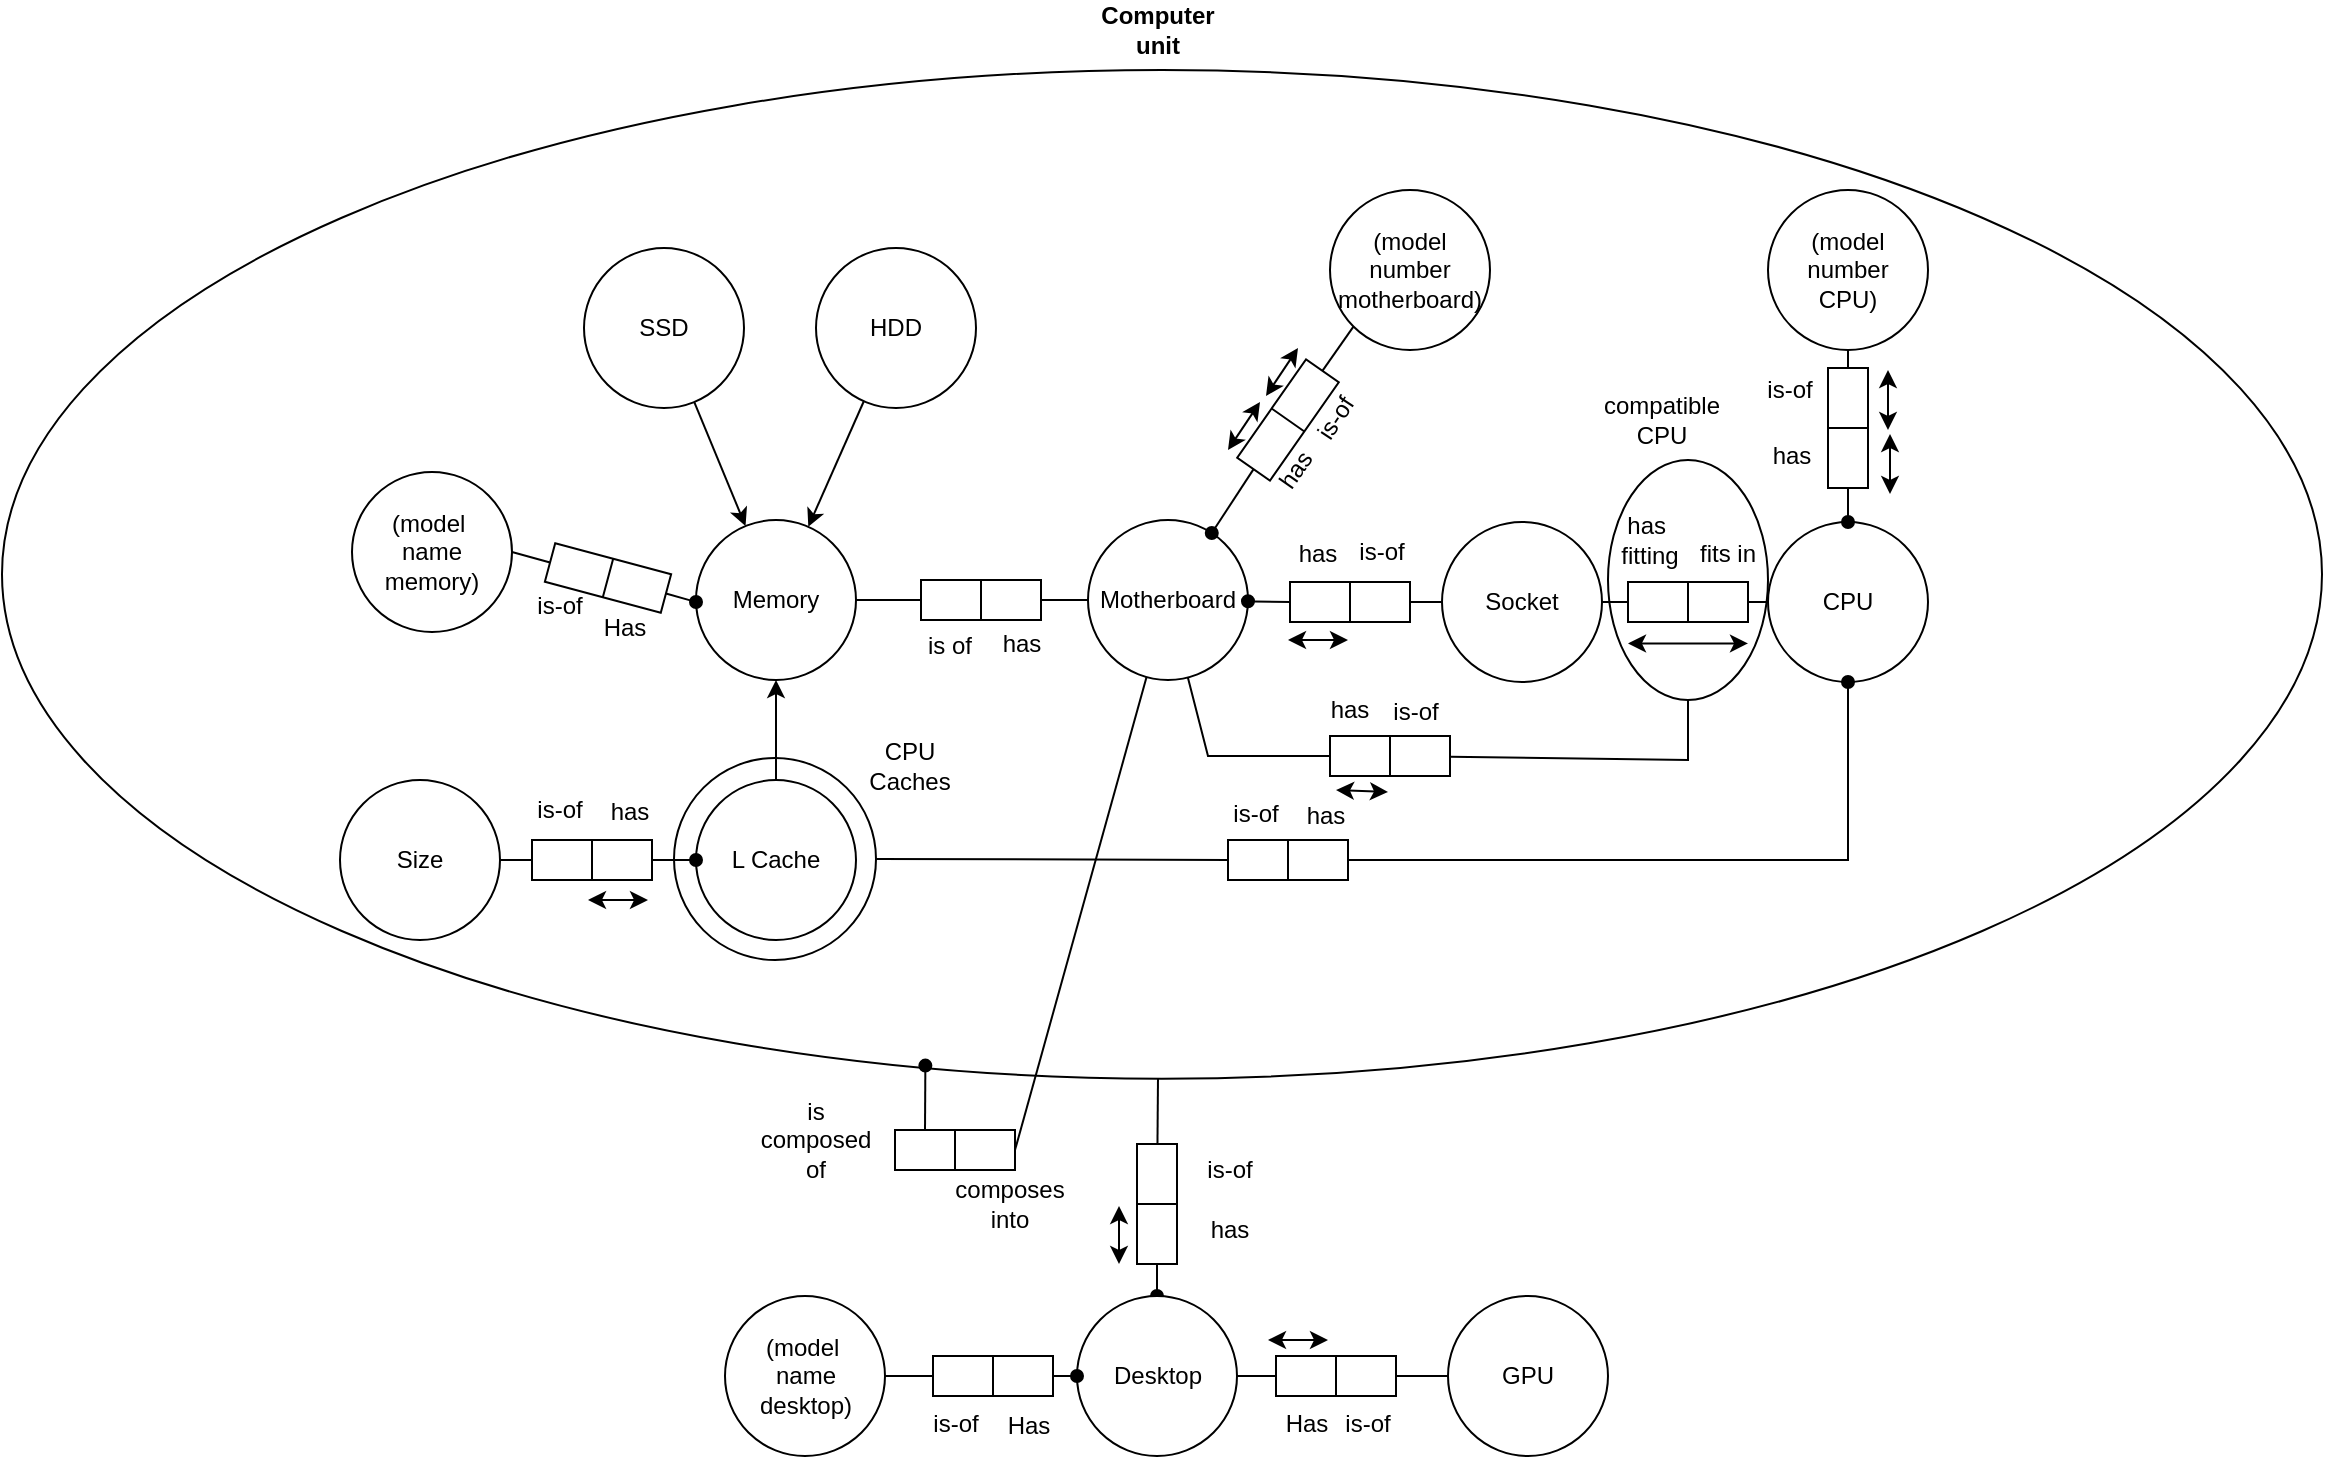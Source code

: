 <mxfile version="22.1.11" type="github">
  <diagram name="Page-1" id="5jQ6DaYwQfchR6-d_hJC">
    <mxGraphModel dx="821" dy="908" grid="1" gridSize="10" guides="1" tooltips="1" connect="1" arrows="1" fold="1" page="1" pageScale="1" pageWidth="827" pageHeight="1169" math="0" shadow="0">
      <root>
        <mxCell id="0" />
        <mxCell id="1" parent="0" />
        <mxCell id="WWyJkdElwE3lLOMZvt_9-88" value="" style="ellipse;whiteSpace=wrap;html=1;" parent="1" vertex="1">
          <mxGeometry x="27" y="55" width="1160" height="504.35" as="geometry" />
        </mxCell>
        <mxCell id="AWFPuv9GaGy1DrMl5bIF-9" value="" style="ellipse;whiteSpace=wrap;html=1;" vertex="1" parent="1">
          <mxGeometry x="830" y="250" width="80" height="120" as="geometry" />
        </mxCell>
        <mxCell id="WWyJkdElwE3lLOMZvt_9-86" value="" style="ellipse;whiteSpace=wrap;html=1;aspect=fixed;" parent="1" vertex="1">
          <mxGeometry x="363" y="399" width="101" height="101" as="geometry" />
        </mxCell>
        <mxCell id="C2U7If8zWJpJN4vxUZfy-1" value="Motherboard" style="ellipse;whiteSpace=wrap;html=1;aspect=fixed;" parent="1" vertex="1">
          <mxGeometry x="570" y="280" width="80" height="80" as="geometry" />
        </mxCell>
        <mxCell id="C2U7If8zWJpJN4vxUZfy-8" value="" style="shape=process;whiteSpace=wrap;html=1;backgroundOutline=1;size=0.5;rotation=90;" parent="1" vertex="1">
          <mxGeometry x="574.5" y="612" width="60" height="20" as="geometry" />
        </mxCell>
        <mxCell id="C2U7If8zWJpJN4vxUZfy-10" value="" style="endArrow=oval;html=1;rounded=0;entryX=0.5;entryY=0;entryDx=0;entryDy=0;exitX=1;exitY=0.5;exitDx=0;exitDy=0;endFill=1;" parent="1" source="C2U7If8zWJpJN4vxUZfy-8" target="WWyJkdElwE3lLOMZvt_9-1" edge="1">
          <mxGeometry width="50" height="50" relative="1" as="geometry">
            <mxPoint x="699.5" y="658.25" as="sourcePoint" />
            <mxPoint x="884.5" y="508" as="targetPoint" />
          </mxGeometry>
        </mxCell>
        <mxCell id="C2U7If8zWJpJN4vxUZfy-11" value="has" style="text;html=1;strokeColor=none;fillColor=none;align=center;verticalAlign=middle;whiteSpace=wrap;rounded=0;" parent="1" vertex="1">
          <mxGeometry x="611" y="620" width="60" height="30" as="geometry" />
        </mxCell>
        <mxCell id="C2U7If8zWJpJN4vxUZfy-12" value="is-of" style="text;html=1;strokeColor=none;fillColor=none;align=center;verticalAlign=middle;whiteSpace=wrap;rounded=0;" parent="1" vertex="1">
          <mxGeometry x="611" y="590" width="60" height="30" as="geometry" />
        </mxCell>
        <mxCell id="C2U7If8zWJpJN4vxUZfy-13" value="" style="endArrow=classic;startArrow=classic;html=1;rounded=0;" parent="1" edge="1">
          <mxGeometry width="50" height="50" relative="1" as="geometry">
            <mxPoint x="585.5" y="652" as="sourcePoint" />
            <mxPoint x="585.5" y="623" as="targetPoint" />
          </mxGeometry>
        </mxCell>
        <mxCell id="C2U7If8zWJpJN4vxUZfy-15" value="" style="shape=process;whiteSpace=wrap;html=1;backgroundOutline=1;size=0.5;" parent="1" vertex="1">
          <mxGeometry x="486.5" y="310" width="60" height="20" as="geometry" />
        </mxCell>
        <mxCell id="C2U7If8zWJpJN4vxUZfy-16" value="" style="endArrow=none;html=1;rounded=0;entryX=0;entryY=0.5;entryDx=0;entryDy=0;startArrow=none;startFill=0;" parent="1" source="C2U7If8zWJpJN4vxUZfy-14" target="C2U7If8zWJpJN4vxUZfy-15" edge="1">
          <mxGeometry width="50" height="50" relative="1" as="geometry">
            <mxPoint x="400" y="320" as="sourcePoint" />
            <mxPoint x="460" y="420" as="targetPoint" />
          </mxGeometry>
        </mxCell>
        <mxCell id="C2U7If8zWJpJN4vxUZfy-17" value="" style="endArrow=none;html=1;rounded=0;exitX=1;exitY=0.5;exitDx=0;exitDy=0;endFill=0;" parent="1" source="C2U7If8zWJpJN4vxUZfy-15" target="C2U7If8zWJpJN4vxUZfy-1" edge="1">
          <mxGeometry width="50" height="50" relative="1" as="geometry">
            <mxPoint x="410" y="470" as="sourcePoint" />
            <mxPoint x="560" y="320" as="targetPoint" />
          </mxGeometry>
        </mxCell>
        <mxCell id="C2U7If8zWJpJN4vxUZfy-21" value="&lt;div&gt;(model number&lt;/div&gt;&lt;div&gt;motherboard)&lt;/div&gt;" style="ellipse;whiteSpace=wrap;html=1;aspect=fixed;" parent="1" vertex="1">
          <mxGeometry x="691" y="115" width="80" height="80" as="geometry" />
        </mxCell>
        <mxCell id="C2U7If8zWJpJN4vxUZfy-22" value="" style="shape=process;whiteSpace=wrap;html=1;backgroundOutline=1;size=0.5;rotation=-55;" parent="1" vertex="1">
          <mxGeometry x="640" y="220" width="60" height="20" as="geometry" />
        </mxCell>
        <mxCell id="C2U7If8zWJpJN4vxUZfy-23" value="" style="endArrow=none;html=1;rounded=0;entryX=0;entryY=0.5;entryDx=0;entryDy=0;startArrow=oval;startFill=1;" parent="1" source="C2U7If8zWJpJN4vxUZfy-1" target="C2U7If8zWJpJN4vxUZfy-22" edge="1">
          <mxGeometry width="50" height="50" relative="1" as="geometry">
            <mxPoint x="560" y="130" as="sourcePoint" />
            <mxPoint x="620" y="230" as="targetPoint" />
          </mxGeometry>
        </mxCell>
        <mxCell id="C2U7If8zWJpJN4vxUZfy-24" value="" style="endArrow=none;html=1;rounded=0;entryX=0;entryY=1;entryDx=0;entryDy=0;exitX=1;exitY=0.5;exitDx=0;exitDy=0;" parent="1" source="C2U7If8zWJpJN4vxUZfy-22" target="C2U7If8zWJpJN4vxUZfy-21" edge="1">
          <mxGeometry width="50" height="50" relative="1" as="geometry">
            <mxPoint x="570" y="280" as="sourcePoint" />
            <mxPoint x="620" y="230" as="targetPoint" />
          </mxGeometry>
        </mxCell>
        <mxCell id="C2U7If8zWJpJN4vxUZfy-25" value="has" style="text;html=1;strokeColor=none;fillColor=none;align=center;verticalAlign=middle;whiteSpace=wrap;rounded=0;rotation=-54.9;" parent="1" vertex="1">
          <mxGeometry x="644" y="240" width="60" height="30" as="geometry" />
        </mxCell>
        <mxCell id="C2U7If8zWJpJN4vxUZfy-26" value="is-of" style="text;html=1;strokeColor=none;fillColor=none;align=center;verticalAlign=middle;whiteSpace=wrap;rounded=0;rotation=-56.5;" parent="1" vertex="1">
          <mxGeometry x="664" y="214" width="60" height="30" as="geometry" />
        </mxCell>
        <mxCell id="C2U7If8zWJpJN4vxUZfy-27" value="" style="endArrow=classic;startArrow=classic;html=1;rounded=0;" parent="1" edge="1">
          <mxGeometry width="50" height="50" relative="1" as="geometry">
            <mxPoint x="640" y="245" as="sourcePoint" />
            <mxPoint x="656" y="221" as="targetPoint" />
          </mxGeometry>
        </mxCell>
        <mxCell id="C2U7If8zWJpJN4vxUZfy-50" value="" style="endArrow=classic;startArrow=classic;html=1;rounded=0;" parent="1" edge="1">
          <mxGeometry width="50" height="50" relative="1" as="geometry">
            <mxPoint x="659" y="218" as="sourcePoint" />
            <mxPoint x="675" y="194" as="targetPoint" />
          </mxGeometry>
        </mxCell>
        <mxCell id="WWyJkdElwE3lLOMZvt_9-1" value="Desktop" style="ellipse;whiteSpace=wrap;html=1;aspect=fixed;" parent="1" vertex="1">
          <mxGeometry x="564.5" y="668" width="80" height="80" as="geometry" />
        </mxCell>
        <mxCell id="WWyJkdElwE3lLOMZvt_9-8" value="&lt;div&gt;(model&amp;nbsp;&lt;/div&gt;&lt;div&gt;name&lt;/div&gt;&lt;div&gt;desktop)&lt;/div&gt;" style="ellipse;whiteSpace=wrap;html=1;aspect=fixed;" parent="1" vertex="1">
          <mxGeometry x="388.5" y="668" width="80" height="80" as="geometry" />
        </mxCell>
        <mxCell id="WWyJkdElwE3lLOMZvt_9-9" value="" style="shape=process;whiteSpace=wrap;html=1;backgroundOutline=1;size=0.5;rotation=0;" parent="1" vertex="1">
          <mxGeometry x="492.5" y="698" width="60" height="20" as="geometry" />
        </mxCell>
        <mxCell id="WWyJkdElwE3lLOMZvt_9-10" value="" style="endArrow=none;html=1;rounded=0;exitX=1;exitY=0.5;exitDx=0;exitDy=0;entryX=0;entryY=0.5;entryDx=0;entryDy=0;" parent="1" source="WWyJkdElwE3lLOMZvt_9-8" target="WWyJkdElwE3lLOMZvt_9-9" edge="1">
          <mxGeometry width="50" height="50" relative="1" as="geometry">
            <mxPoint x="514.5" y="588" as="sourcePoint" />
            <mxPoint x="564.5" y="538" as="targetPoint" />
          </mxGeometry>
        </mxCell>
        <mxCell id="WWyJkdElwE3lLOMZvt_9-11" value="" style="endArrow=oval;html=1;rounded=0;exitX=1;exitY=0.5;exitDx=0;exitDy=0;endFill=1;" parent="1" source="WWyJkdElwE3lLOMZvt_9-9" target="WWyJkdElwE3lLOMZvt_9-1" edge="1">
          <mxGeometry width="50" height="50" relative="1" as="geometry">
            <mxPoint x="514.5" y="588" as="sourcePoint" />
            <mxPoint x="564.5" y="538" as="targetPoint" />
          </mxGeometry>
        </mxCell>
        <mxCell id="WWyJkdElwE3lLOMZvt_9-12" value="Has" style="text;html=1;strokeColor=none;fillColor=none;align=center;verticalAlign=middle;whiteSpace=wrap;rounded=0;" parent="1" vertex="1">
          <mxGeometry x="520" y="718" width="41" height="30" as="geometry" />
        </mxCell>
        <mxCell id="WWyJkdElwE3lLOMZvt_9-13" value="is-of" style="text;html=1;strokeColor=none;fillColor=none;align=center;verticalAlign=middle;whiteSpace=wrap;rounded=0;" parent="1" vertex="1">
          <mxGeometry x="473.5" y="717" width="60" height="30" as="geometry" />
        </mxCell>
        <mxCell id="WWyJkdElwE3lLOMZvt_9-14" value="Socket" style="ellipse;whiteSpace=wrap;html=1;aspect=fixed;" parent="1" vertex="1">
          <mxGeometry x="747" y="281" width="80" height="80" as="geometry" />
        </mxCell>
        <mxCell id="WWyJkdElwE3lLOMZvt_9-16" value="" style="shape=process;whiteSpace=wrap;html=1;backgroundOutline=1;size=0.5;rotation=0;" parent="1" vertex="1">
          <mxGeometry x="671" y="311" width="60" height="20" as="geometry" />
        </mxCell>
        <mxCell id="WWyJkdElwE3lLOMZvt_9-17" value="" style="endArrow=none;html=1;rounded=0;entryX=0;entryY=0.5;entryDx=0;entryDy=0;startArrow=oval;startFill=1;" parent="1" source="C2U7If8zWJpJN4vxUZfy-1" target="WWyJkdElwE3lLOMZvt_9-16" edge="1">
          <mxGeometry width="50" height="50" relative="1" as="geometry">
            <mxPoint x="660" y="370" as="sourcePoint" />
            <mxPoint x="710" y="320" as="targetPoint" />
          </mxGeometry>
        </mxCell>
        <mxCell id="WWyJkdElwE3lLOMZvt_9-18" value="" style="endArrow=none;html=1;rounded=0;exitX=1;exitY=0.5;exitDx=0;exitDy=0;" parent="1" source="WWyJkdElwE3lLOMZvt_9-16" target="WWyJkdElwE3lLOMZvt_9-14" edge="1">
          <mxGeometry width="50" height="50" relative="1" as="geometry">
            <mxPoint x="659" y="341" as="sourcePoint" />
            <mxPoint x="677" y="346" as="targetPoint" />
          </mxGeometry>
        </mxCell>
        <mxCell id="WWyJkdElwE3lLOMZvt_9-19" value="has" style="text;html=1;strokeColor=none;fillColor=none;align=center;verticalAlign=middle;whiteSpace=wrap;rounded=0;rotation=0;" parent="1" vertex="1">
          <mxGeometry x="655" y="282" width="60" height="30" as="geometry" />
        </mxCell>
        <mxCell id="WWyJkdElwE3lLOMZvt_9-20" value="&lt;div&gt;is-of&lt;/div&gt;" style="text;html=1;strokeColor=none;fillColor=none;align=center;verticalAlign=middle;whiteSpace=wrap;rounded=0;rotation=0;" parent="1" vertex="1">
          <mxGeometry x="687" y="281" width="60" height="30" as="geometry" />
        </mxCell>
        <mxCell id="WWyJkdElwE3lLOMZvt_9-21" value="" style="endArrow=classic;startArrow=classic;html=1;rounded=0;" parent="1" edge="1">
          <mxGeometry width="50" height="50" relative="1" as="geometry">
            <mxPoint x="670" y="340" as="sourcePoint" />
            <mxPoint x="700" y="340" as="targetPoint" />
          </mxGeometry>
        </mxCell>
        <mxCell id="WWyJkdElwE3lLOMZvt_9-22" value="&lt;div&gt;CPU&lt;/div&gt;" style="ellipse;whiteSpace=wrap;html=1;aspect=fixed;" parent="1" vertex="1">
          <mxGeometry x="910" y="281" width="80" height="80" as="geometry" />
        </mxCell>
        <mxCell id="WWyJkdElwE3lLOMZvt_9-23" value="&lt;div&gt;(model number&lt;/div&gt;&lt;div&gt;CPU)&lt;/div&gt;" style="ellipse;whiteSpace=wrap;html=1;aspect=fixed;" parent="1" vertex="1">
          <mxGeometry x="910" y="115" width="80" height="80" as="geometry" />
        </mxCell>
        <mxCell id="WWyJkdElwE3lLOMZvt_9-24" value="" style="shape=process;whiteSpace=wrap;html=1;backgroundOutline=1;size=0.5;rotation=-90;" parent="1" vertex="1">
          <mxGeometry x="920" y="224" width="60" height="20" as="geometry" />
        </mxCell>
        <mxCell id="WWyJkdElwE3lLOMZvt_9-25" value="" style="endArrow=none;html=1;rounded=0;entryX=0;entryY=0.5;entryDx=0;entryDy=0;endFill=0;startArrow=oval;startFill=1;" parent="1" source="WWyJkdElwE3lLOMZvt_9-22" target="WWyJkdElwE3lLOMZvt_9-24" edge="1">
          <mxGeometry width="50" height="50" relative="1" as="geometry">
            <mxPoint x="870" y="325" as="sourcePoint" />
            <mxPoint x="920" y="275" as="targetPoint" />
          </mxGeometry>
        </mxCell>
        <mxCell id="WWyJkdElwE3lLOMZvt_9-28" value="" style="endArrow=none;html=1;rounded=0;exitX=1;exitY=0.5;exitDx=0;exitDy=0;" parent="1" source="WWyJkdElwE3lLOMZvt_9-24" target="WWyJkdElwE3lLOMZvt_9-23" edge="1">
          <mxGeometry width="50" height="50" relative="1" as="geometry">
            <mxPoint x="870" y="325" as="sourcePoint" />
            <mxPoint x="920" y="275" as="targetPoint" />
          </mxGeometry>
        </mxCell>
        <mxCell id="WWyJkdElwE3lLOMZvt_9-31" value="fits in" style="text;html=1;strokeColor=none;fillColor=none;align=center;verticalAlign=middle;whiteSpace=wrap;rounded=0;rotation=0;" parent="1" vertex="1">
          <mxGeometry x="860" y="282" width="60" height="30" as="geometry" />
        </mxCell>
        <mxCell id="WWyJkdElwE3lLOMZvt_9-33" value="is-of" style="text;html=1;strokeColor=none;fillColor=none;align=center;verticalAlign=middle;whiteSpace=wrap;rounded=0;rotation=0;" parent="1" vertex="1">
          <mxGeometry x="891" y="200" width="60" height="30" as="geometry" />
        </mxCell>
        <mxCell id="WWyJkdElwE3lLOMZvt_9-35" value="" style="endArrow=classic;startArrow=classic;html=1;rounded=0;" parent="1" edge="1">
          <mxGeometry width="50" height="50" relative="1" as="geometry">
            <mxPoint x="970" y="205" as="sourcePoint" />
            <mxPoint x="970" y="235" as="targetPoint" />
          </mxGeometry>
        </mxCell>
        <mxCell id="WWyJkdElwE3lLOMZvt_9-36" value="" style="endArrow=classic;startArrow=classic;html=1;rounded=0;" parent="1" edge="1">
          <mxGeometry width="50" height="50" relative="1" as="geometry">
            <mxPoint x="971" y="237" as="sourcePoint" />
            <mxPoint x="971" y="267" as="targetPoint" />
          </mxGeometry>
        </mxCell>
        <mxCell id="WWyJkdElwE3lLOMZvt_9-37" value="" style="shape=process;whiteSpace=wrap;html=1;backgroundOutline=1;size=0.5;rotation=0;" parent="1" vertex="1">
          <mxGeometry x="840" y="311" width="60" height="20" as="geometry" />
        </mxCell>
        <mxCell id="WWyJkdElwE3lLOMZvt_9-38" value="" style="endArrow=none;html=1;rounded=0;entryX=0;entryY=0.5;entryDx=0;entryDy=0;exitX=1;exitY=0.5;exitDx=0;exitDy=0;endFill=0;" parent="1" source="WWyJkdElwE3lLOMZvt_9-37" target="WWyJkdElwE3lLOMZvt_9-22" edge="1">
          <mxGeometry width="50" height="50" relative="1" as="geometry">
            <mxPoint x="850" y="345" as="sourcePoint" />
            <mxPoint x="900" y="295" as="targetPoint" />
          </mxGeometry>
        </mxCell>
        <mxCell id="WWyJkdElwE3lLOMZvt_9-39" value="" style="endArrow=none;html=1;rounded=0;entryX=0;entryY=0.5;entryDx=0;entryDy=0;" parent="1" source="WWyJkdElwE3lLOMZvt_9-14" target="WWyJkdElwE3lLOMZvt_9-37" edge="1">
          <mxGeometry width="50" height="50" relative="1" as="geometry">
            <mxPoint x="827.0" y="337.0" as="sourcePoint" />
            <mxPoint x="900" y="295" as="targetPoint" />
          </mxGeometry>
        </mxCell>
        <mxCell id="WWyJkdElwE3lLOMZvt_9-40" value="has" style="text;html=1;strokeColor=none;fillColor=none;align=center;verticalAlign=middle;whiteSpace=wrap;rounded=0;rotation=0;" parent="1" vertex="1">
          <mxGeometry x="892" y="233" width="60" height="30" as="geometry" />
        </mxCell>
        <mxCell id="WWyJkdElwE3lLOMZvt_9-41" value="&lt;div&gt;has&amp;nbsp;&lt;/div&gt;&lt;div&gt;fitting&lt;/div&gt;" style="text;html=1;strokeColor=none;fillColor=none;align=center;verticalAlign=middle;whiteSpace=wrap;rounded=0;rotation=0;" parent="1" vertex="1">
          <mxGeometry x="821" y="275" width="60" height="30" as="geometry" />
        </mxCell>
        <mxCell id="WWyJkdElwE3lLOMZvt_9-43" value="" style="endArrow=classic;startArrow=classic;html=1;rounded=0;" parent="1" edge="1">
          <mxGeometry width="50" height="50" relative="1" as="geometry">
            <mxPoint x="900" y="341.71" as="sourcePoint" />
            <mxPoint x="840" y="341.71" as="targetPoint" />
          </mxGeometry>
        </mxCell>
        <mxCell id="WWyJkdElwE3lLOMZvt_9-44" value="" style="endArrow=none;html=1;rounded=0;exitX=1;exitY=0.5;exitDx=0;exitDy=0;entryX=0;entryY=0.5;entryDx=0;entryDy=0;startArrow=oval;startFill=1;" parent="1" target="C2U7If8zWJpJN4vxUZfy-14" edge="1">
          <mxGeometry width="50" height="50" relative="1" as="geometry">
            <mxPoint x="400" y="320" as="sourcePoint" />
            <mxPoint x="487" y="320" as="targetPoint" />
          </mxGeometry>
        </mxCell>
        <mxCell id="C2U7If8zWJpJN4vxUZfy-14" value="Memory" style="ellipse;whiteSpace=wrap;html=1;aspect=fixed;" parent="1" vertex="1">
          <mxGeometry x="374" y="280" width="80" height="80" as="geometry" />
        </mxCell>
        <mxCell id="WWyJkdElwE3lLOMZvt_9-45" value="HDD" style="ellipse;whiteSpace=wrap;html=1;aspect=fixed;" parent="1" vertex="1">
          <mxGeometry x="434" y="144" width="80" height="80" as="geometry" />
        </mxCell>
        <mxCell id="WWyJkdElwE3lLOMZvt_9-46" value="SSD" style="ellipse;whiteSpace=wrap;html=1;aspect=fixed;" parent="1" vertex="1">
          <mxGeometry x="318" y="144" width="80" height="80" as="geometry" />
        </mxCell>
        <mxCell id="WWyJkdElwE3lLOMZvt_9-47" value="" style="endArrow=classic;html=1;rounded=0;" parent="1" source="WWyJkdElwE3lLOMZvt_9-46" target="C2U7If8zWJpJN4vxUZfy-14" edge="1">
          <mxGeometry width="50" height="50" relative="1" as="geometry">
            <mxPoint x="480" y="270" as="sourcePoint" />
            <mxPoint x="530" y="220" as="targetPoint" />
          </mxGeometry>
        </mxCell>
        <mxCell id="WWyJkdElwE3lLOMZvt_9-48" value="" style="endArrow=classic;html=1;rounded=0;" parent="1" source="WWyJkdElwE3lLOMZvt_9-45" target="C2U7If8zWJpJN4vxUZfy-14" edge="1">
          <mxGeometry width="50" height="50" relative="1" as="geometry">
            <mxPoint x="367" y="203" as="sourcePoint" />
            <mxPoint x="408" y="292" as="targetPoint" />
          </mxGeometry>
        </mxCell>
        <mxCell id="WWyJkdElwE3lLOMZvt_9-49" value="has" style="text;html=1;strokeColor=none;fillColor=none;align=center;verticalAlign=middle;whiteSpace=wrap;rounded=0;" parent="1" vertex="1">
          <mxGeometry x="507" y="327" width="60" height="30" as="geometry" />
        </mxCell>
        <mxCell id="WWyJkdElwE3lLOMZvt_9-52" value="is of" style="text;html=1;strokeColor=none;fillColor=none;align=center;verticalAlign=middle;whiteSpace=wrap;rounded=0;" parent="1" vertex="1">
          <mxGeometry x="471" y="328" width="60" height="30" as="geometry" />
        </mxCell>
        <mxCell id="WWyJkdElwE3lLOMZvt_9-53" value="&lt;div&gt;(model&amp;nbsp;&lt;/div&gt;&lt;div&gt;name&lt;/div&gt;&lt;div&gt;memory)&lt;/div&gt;" style="ellipse;whiteSpace=wrap;html=1;aspect=fixed;" parent="1" vertex="1">
          <mxGeometry x="202" y="256" width="80" height="80" as="geometry" />
        </mxCell>
        <mxCell id="WWyJkdElwE3lLOMZvt_9-54" value="" style="shape=process;whiteSpace=wrap;html=1;backgroundOutline=1;size=0.5;rotation=15;" parent="1" vertex="1">
          <mxGeometry x="300" y="299" width="60" height="20" as="geometry" />
        </mxCell>
        <mxCell id="WWyJkdElwE3lLOMZvt_9-55" value="" style="endArrow=none;html=1;rounded=0;exitX=1;exitY=0.5;exitDx=0;exitDy=0;entryX=0;entryY=0.5;entryDx=0;entryDy=0;" parent="1" source="WWyJkdElwE3lLOMZvt_9-53" target="WWyJkdElwE3lLOMZvt_9-54" edge="1">
          <mxGeometry width="50" height="50" relative="1" as="geometry">
            <mxPoint x="322" y="212" as="sourcePoint" />
            <mxPoint x="372" y="162" as="targetPoint" />
          </mxGeometry>
        </mxCell>
        <mxCell id="WWyJkdElwE3lLOMZvt_9-56" value="" style="endArrow=oval;html=1;rounded=0;exitX=1;exitY=0.5;exitDx=0;exitDy=0;endFill=1;" parent="1" source="WWyJkdElwE3lLOMZvt_9-54" edge="1">
          <mxGeometry width="50" height="50" relative="1" as="geometry">
            <mxPoint x="322" y="212" as="sourcePoint" />
            <mxPoint x="374" y="321" as="targetPoint" />
          </mxGeometry>
        </mxCell>
        <mxCell id="WWyJkdElwE3lLOMZvt_9-57" value="Has" style="text;html=1;strokeColor=none;fillColor=none;align=center;verticalAlign=middle;whiteSpace=wrap;rounded=0;" parent="1" vertex="1">
          <mxGeometry x="318" y="319" width="41" height="30" as="geometry" />
        </mxCell>
        <mxCell id="WWyJkdElwE3lLOMZvt_9-58" value="is-of" style="text;html=1;strokeColor=none;fillColor=none;align=center;verticalAlign=middle;whiteSpace=wrap;rounded=0;" parent="1" vertex="1">
          <mxGeometry x="276" y="308" width="60" height="30" as="geometry" />
        </mxCell>
        <mxCell id="WWyJkdElwE3lLOMZvt_9-60" value="L Cache" style="ellipse;whiteSpace=wrap;html=1;aspect=fixed;" parent="1" vertex="1">
          <mxGeometry x="374" y="410" width="80" height="80" as="geometry" />
        </mxCell>
        <mxCell id="WWyJkdElwE3lLOMZvt_9-61" value="" style="endArrow=classic;html=1;rounded=0;" parent="1" source="WWyJkdElwE3lLOMZvt_9-60" target="C2U7If8zWJpJN4vxUZfy-14" edge="1">
          <mxGeometry width="50" height="50" relative="1" as="geometry">
            <mxPoint x="460" y="400" as="sourcePoint" />
            <mxPoint x="510" y="350" as="targetPoint" />
          </mxGeometry>
        </mxCell>
        <mxCell id="WWyJkdElwE3lLOMZvt_9-66" value="" style="shape=process;whiteSpace=wrap;html=1;backgroundOutline=1;size=0.5;" parent="1" vertex="1">
          <mxGeometry x="640" y="440" width="60" height="20" as="geometry" />
        </mxCell>
        <mxCell id="WWyJkdElwE3lLOMZvt_9-68" value="" style="endArrow=oval;html=1;rounded=0;exitX=1;exitY=0.5;exitDx=0;exitDy=0;endFill=1;" parent="1" source="WWyJkdElwE3lLOMZvt_9-66" target="WWyJkdElwE3lLOMZvt_9-22" edge="1">
          <mxGeometry width="50" height="50" relative="1" as="geometry">
            <mxPoint x="760" y="440" as="sourcePoint" />
            <mxPoint x="960" y="400" as="targetPoint" />
            <Array as="points">
              <mxPoint x="950" y="450" />
            </Array>
          </mxGeometry>
        </mxCell>
        <mxCell id="WWyJkdElwE3lLOMZvt_9-74" value="" style="endArrow=none;html=1;rounded=0;" parent="1" source="WWyJkdElwE3lLOMZvt_9-86" target="WWyJkdElwE3lLOMZvt_9-66" edge="1">
          <mxGeometry width="50" height="50" relative="1" as="geometry">
            <mxPoint x="530" y="430" as="sourcePoint" />
            <mxPoint x="580" y="380" as="targetPoint" />
          </mxGeometry>
        </mxCell>
        <mxCell id="WWyJkdElwE3lLOMZvt_9-75" value="has" style="text;html=1;strokeColor=none;fillColor=none;align=center;verticalAlign=middle;whiteSpace=wrap;rounded=0;" parent="1" vertex="1">
          <mxGeometry x="659" y="413" width="60" height="30" as="geometry" />
        </mxCell>
        <mxCell id="WWyJkdElwE3lLOMZvt_9-76" value="&lt;div&gt;is-of&lt;/div&gt;" style="text;html=1;strokeColor=none;fillColor=none;align=center;verticalAlign=middle;whiteSpace=wrap;rounded=0;rotation=0;" parent="1" vertex="1">
          <mxGeometry x="624" y="412" width="60" height="30" as="geometry" />
        </mxCell>
        <mxCell id="WWyJkdElwE3lLOMZvt_9-78" value="Size" style="ellipse;whiteSpace=wrap;html=1;aspect=fixed;" parent="1" vertex="1">
          <mxGeometry x="196" y="410" width="80" height="80" as="geometry" />
        </mxCell>
        <mxCell id="WWyJkdElwE3lLOMZvt_9-79" value="" style="shape=process;whiteSpace=wrap;html=1;backgroundOutline=1;size=0.5;" parent="1" vertex="1">
          <mxGeometry x="292" y="440" width="60" height="20" as="geometry" />
        </mxCell>
        <mxCell id="WWyJkdElwE3lLOMZvt_9-80" value="has" style="text;html=1;strokeColor=none;fillColor=none;align=center;verticalAlign=middle;whiteSpace=wrap;rounded=0;" parent="1" vertex="1">
          <mxGeometry x="311" y="411" width="60" height="30" as="geometry" />
        </mxCell>
        <mxCell id="WWyJkdElwE3lLOMZvt_9-81" value="&lt;div&gt;is-of&lt;/div&gt;" style="text;html=1;strokeColor=none;fillColor=none;align=center;verticalAlign=middle;whiteSpace=wrap;rounded=0;rotation=0;" parent="1" vertex="1">
          <mxGeometry x="276" y="410" width="60" height="30" as="geometry" />
        </mxCell>
        <mxCell id="WWyJkdElwE3lLOMZvt_9-82" value="" style="endArrow=oval;html=1;rounded=0;endFill=1;" parent="1" source="WWyJkdElwE3lLOMZvt_9-79" target="WWyJkdElwE3lLOMZvt_9-60" edge="1">
          <mxGeometry width="50" height="50" relative="1" as="geometry">
            <mxPoint x="300" y="480" as="sourcePoint" />
            <mxPoint x="350" y="430" as="targetPoint" />
          </mxGeometry>
        </mxCell>
        <mxCell id="WWyJkdElwE3lLOMZvt_9-84" value="" style="endArrow=none;html=1;rounded=0;" parent="1" source="WWyJkdElwE3lLOMZvt_9-78" target="WWyJkdElwE3lLOMZvt_9-79" edge="1">
          <mxGeometry width="50" height="50" relative="1" as="geometry">
            <mxPoint x="300" y="480" as="sourcePoint" />
            <mxPoint x="350" y="430" as="targetPoint" />
          </mxGeometry>
        </mxCell>
        <mxCell id="WWyJkdElwE3lLOMZvt_9-85" value="" style="endArrow=classic;startArrow=classic;html=1;rounded=0;" parent="1" edge="1">
          <mxGeometry width="50" height="50" relative="1" as="geometry">
            <mxPoint x="320" y="470" as="sourcePoint" />
            <mxPoint x="350" y="470" as="targetPoint" />
          </mxGeometry>
        </mxCell>
        <mxCell id="WWyJkdElwE3lLOMZvt_9-87" value="CPU Caches" style="text;html=1;strokeColor=none;fillColor=none;align=center;verticalAlign=middle;whiteSpace=wrap;rounded=0;" parent="1" vertex="1">
          <mxGeometry x="451" y="388" width="60" height="30" as="geometry" />
        </mxCell>
        <mxCell id="WWyJkdElwE3lLOMZvt_9-89" value="" style="endArrow=none;html=1;rounded=0;" parent="1" source="C2U7If8zWJpJN4vxUZfy-8" target="WWyJkdElwE3lLOMZvt_9-88" edge="1">
          <mxGeometry width="50" height="50" relative="1" as="geometry">
            <mxPoint x="560" y="660" as="sourcePoint" />
            <mxPoint x="610" y="610" as="targetPoint" />
          </mxGeometry>
        </mxCell>
        <mxCell id="WWyJkdElwE3lLOMZvt_9-90" value="&lt;b&gt;Computer unit&lt;/b&gt;" style="text;html=1;strokeColor=none;fillColor=none;align=center;verticalAlign=middle;whiteSpace=wrap;rounded=0;" parent="1" vertex="1">
          <mxGeometry x="574.5" y="20" width="60" height="30" as="geometry" />
        </mxCell>
        <mxCell id="WWyJkdElwE3lLOMZvt_9-91" value="GPU" style="ellipse;whiteSpace=wrap;html=1;aspect=fixed;" parent="1" vertex="1">
          <mxGeometry x="750" y="668" width="80" height="80" as="geometry" />
        </mxCell>
        <mxCell id="WWyJkdElwE3lLOMZvt_9-92" value="" style="shape=process;whiteSpace=wrap;html=1;backgroundOutline=1;size=0.5;rotation=-180;" parent="1" vertex="1">
          <mxGeometry x="664" y="698" width="60" height="20" as="geometry" />
        </mxCell>
        <mxCell id="WWyJkdElwE3lLOMZvt_9-93" value="" style="endArrow=none;html=1;rounded=0;entryX=0;entryY=0.5;entryDx=0;entryDy=0;" parent="1" source="WWyJkdElwE3lLOMZvt_9-91" target="WWyJkdElwE3lLOMZvt_9-92" edge="1">
          <mxGeometry width="50" height="50" relative="1" as="geometry">
            <mxPoint x="876" y="588" as="sourcePoint" />
            <mxPoint x="926" y="538" as="targetPoint" />
          </mxGeometry>
        </mxCell>
        <mxCell id="WWyJkdElwE3lLOMZvt_9-94" value="" style="endArrow=none;html=1;rounded=0;exitX=1;exitY=0.5;exitDx=0;exitDy=0;endFill=0;" parent="1" source="WWyJkdElwE3lLOMZvt_9-92" target="WWyJkdElwE3lLOMZvt_9-1" edge="1">
          <mxGeometry width="50" height="50" relative="1" as="geometry">
            <mxPoint x="882" y="740" as="sourcePoint" />
            <mxPoint x="932.5" y="860" as="targetPoint" />
          </mxGeometry>
        </mxCell>
        <mxCell id="WWyJkdElwE3lLOMZvt_9-95" value="Has" style="text;html=1;strokeColor=none;fillColor=none;align=center;verticalAlign=middle;whiteSpace=wrap;rounded=0;" parent="1" vertex="1">
          <mxGeometry x="659" y="717" width="41" height="30" as="geometry" />
        </mxCell>
        <mxCell id="WWyJkdElwE3lLOMZvt_9-96" value="is-of" style="text;html=1;strokeColor=none;fillColor=none;align=center;verticalAlign=middle;whiteSpace=wrap;rounded=0;" parent="1" vertex="1">
          <mxGeometry x="679.5" y="717" width="60" height="30" as="geometry" />
        </mxCell>
        <mxCell id="WWyJkdElwE3lLOMZvt_9-97" value="" style="endArrow=classic;startArrow=classic;html=1;rounded=0;" parent="1" edge="1">
          <mxGeometry width="50" height="50" relative="1" as="geometry">
            <mxPoint x="660" y="690" as="sourcePoint" />
            <mxPoint x="690" y="690" as="targetPoint" />
          </mxGeometry>
        </mxCell>
        <mxCell id="AWFPuv9GaGy1DrMl5bIF-2" value="" style="shape=process;whiteSpace=wrap;html=1;backgroundOutline=1;size=0.5;" vertex="1" parent="1">
          <mxGeometry x="473.5" y="585" width="60" height="20" as="geometry" />
        </mxCell>
        <mxCell id="AWFPuv9GaGy1DrMl5bIF-3" value="" style="endArrow=none;html=1;rounded=0;exitX=1;exitY=0.5;exitDx=0;exitDy=0;" edge="1" parent="1" source="AWFPuv9GaGy1DrMl5bIF-2" target="C2U7If8zWJpJN4vxUZfy-1">
          <mxGeometry width="50" height="50" relative="1" as="geometry">
            <mxPoint x="420" y="600" as="sourcePoint" />
            <mxPoint x="470" y="550" as="targetPoint" />
          </mxGeometry>
        </mxCell>
        <mxCell id="AWFPuv9GaGy1DrMl5bIF-4" value="" style="endArrow=oval;html=1;rounded=0;exitX=0.25;exitY=0;exitDx=0;exitDy=0;entryX=0.398;entryY=0.987;entryDx=0;entryDy=0;entryPerimeter=0;startArrow=none;startFill=0;endFill=1;" edge="1" parent="1" source="AWFPuv9GaGy1DrMl5bIF-2" target="WWyJkdElwE3lLOMZvt_9-88">
          <mxGeometry width="50" height="50" relative="1" as="geometry">
            <mxPoint x="420" y="600" as="sourcePoint" />
            <mxPoint x="450" y="580" as="targetPoint" />
          </mxGeometry>
        </mxCell>
        <mxCell id="AWFPuv9GaGy1DrMl5bIF-5" value="is composed of" style="text;html=1;strokeColor=none;fillColor=none;align=center;verticalAlign=middle;whiteSpace=wrap;rounded=0;" vertex="1" parent="1">
          <mxGeometry x="404" y="575" width="60" height="30" as="geometry" />
        </mxCell>
        <mxCell id="AWFPuv9GaGy1DrMl5bIF-6" value="composes into" style="text;html=1;strokeColor=none;fillColor=none;align=center;verticalAlign=middle;whiteSpace=wrap;rounded=0;" vertex="1" parent="1">
          <mxGeometry x="501" y="607" width="60" height="30" as="geometry" />
        </mxCell>
        <mxCell id="AWFPuv9GaGy1DrMl5bIF-10" value="&lt;div&gt;compatible&lt;/div&gt;&lt;div&gt;CPU&lt;br&gt;&lt;/div&gt;" style="text;html=1;strokeColor=none;fillColor=none;align=center;verticalAlign=middle;whiteSpace=wrap;rounded=0;" vertex="1" parent="1">
          <mxGeometry x="827" y="215" width="60" height="30" as="geometry" />
        </mxCell>
        <mxCell id="AWFPuv9GaGy1DrMl5bIF-11" value="" style="shape=process;whiteSpace=wrap;html=1;backgroundOutline=1;size=0.5;" vertex="1" parent="1">
          <mxGeometry x="691" y="388" width="60" height="20" as="geometry" />
        </mxCell>
        <mxCell id="AWFPuv9GaGy1DrMl5bIF-12" value="" style="endArrow=none;html=1;rounded=0;entryX=0.5;entryY=1;entryDx=0;entryDy=0;" edge="1" parent="1" source="AWFPuv9GaGy1DrMl5bIF-11" target="AWFPuv9GaGy1DrMl5bIF-9">
          <mxGeometry width="50" height="50" relative="1" as="geometry">
            <mxPoint x="820" y="400" as="sourcePoint" />
            <mxPoint x="870" y="350" as="targetPoint" />
            <Array as="points">
              <mxPoint x="870" y="400" />
            </Array>
          </mxGeometry>
        </mxCell>
        <mxCell id="AWFPuv9GaGy1DrMl5bIF-13" value="" style="endArrow=none;html=1;rounded=0;" edge="1" parent="1" source="C2U7If8zWJpJN4vxUZfy-1" target="AWFPuv9GaGy1DrMl5bIF-11">
          <mxGeometry width="50" height="50" relative="1" as="geometry">
            <mxPoint x="680" y="400" as="sourcePoint" />
            <mxPoint x="730" y="350" as="targetPoint" />
            <Array as="points">
              <mxPoint x="630" y="398" />
            </Array>
          </mxGeometry>
        </mxCell>
        <mxCell id="AWFPuv9GaGy1DrMl5bIF-14" value="has" style="text;html=1;strokeColor=none;fillColor=none;align=center;verticalAlign=middle;whiteSpace=wrap;rounded=0;" vertex="1" parent="1">
          <mxGeometry x="671" y="360" width="60" height="30" as="geometry" />
        </mxCell>
        <mxCell id="AWFPuv9GaGy1DrMl5bIF-15" value="is-of" style="text;html=1;strokeColor=none;fillColor=none;align=center;verticalAlign=middle;whiteSpace=wrap;rounded=0;" vertex="1" parent="1">
          <mxGeometry x="704" y="361" width="60" height="30" as="geometry" />
        </mxCell>
        <mxCell id="AWFPuv9GaGy1DrMl5bIF-17" value="" style="endArrow=classic;startArrow=classic;html=1;rounded=0;" edge="1" parent="1">
          <mxGeometry width="50" height="50" relative="1" as="geometry">
            <mxPoint x="694" y="415" as="sourcePoint" />
            <mxPoint x="720" y="416" as="targetPoint" />
          </mxGeometry>
        </mxCell>
      </root>
    </mxGraphModel>
  </diagram>
</mxfile>

